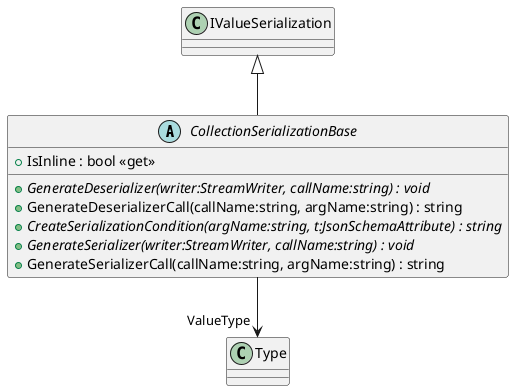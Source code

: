 @startuml
abstract class CollectionSerializationBase {
    + IsInline : bool <<get>>
    + {abstract} GenerateDeserializer(writer:StreamWriter, callName:string) : void
    + GenerateDeserializerCall(callName:string, argName:string) : string
    + {abstract} CreateSerializationCondition(argName:string, t:JsonSchemaAttribute) : string
    + {abstract} GenerateSerializer(writer:StreamWriter, callName:string) : void
    + GenerateSerializerCall(callName:string, argName:string) : string
}
IValueSerialization <|-- CollectionSerializationBase
CollectionSerializationBase --> "ValueType" Type
@enduml
